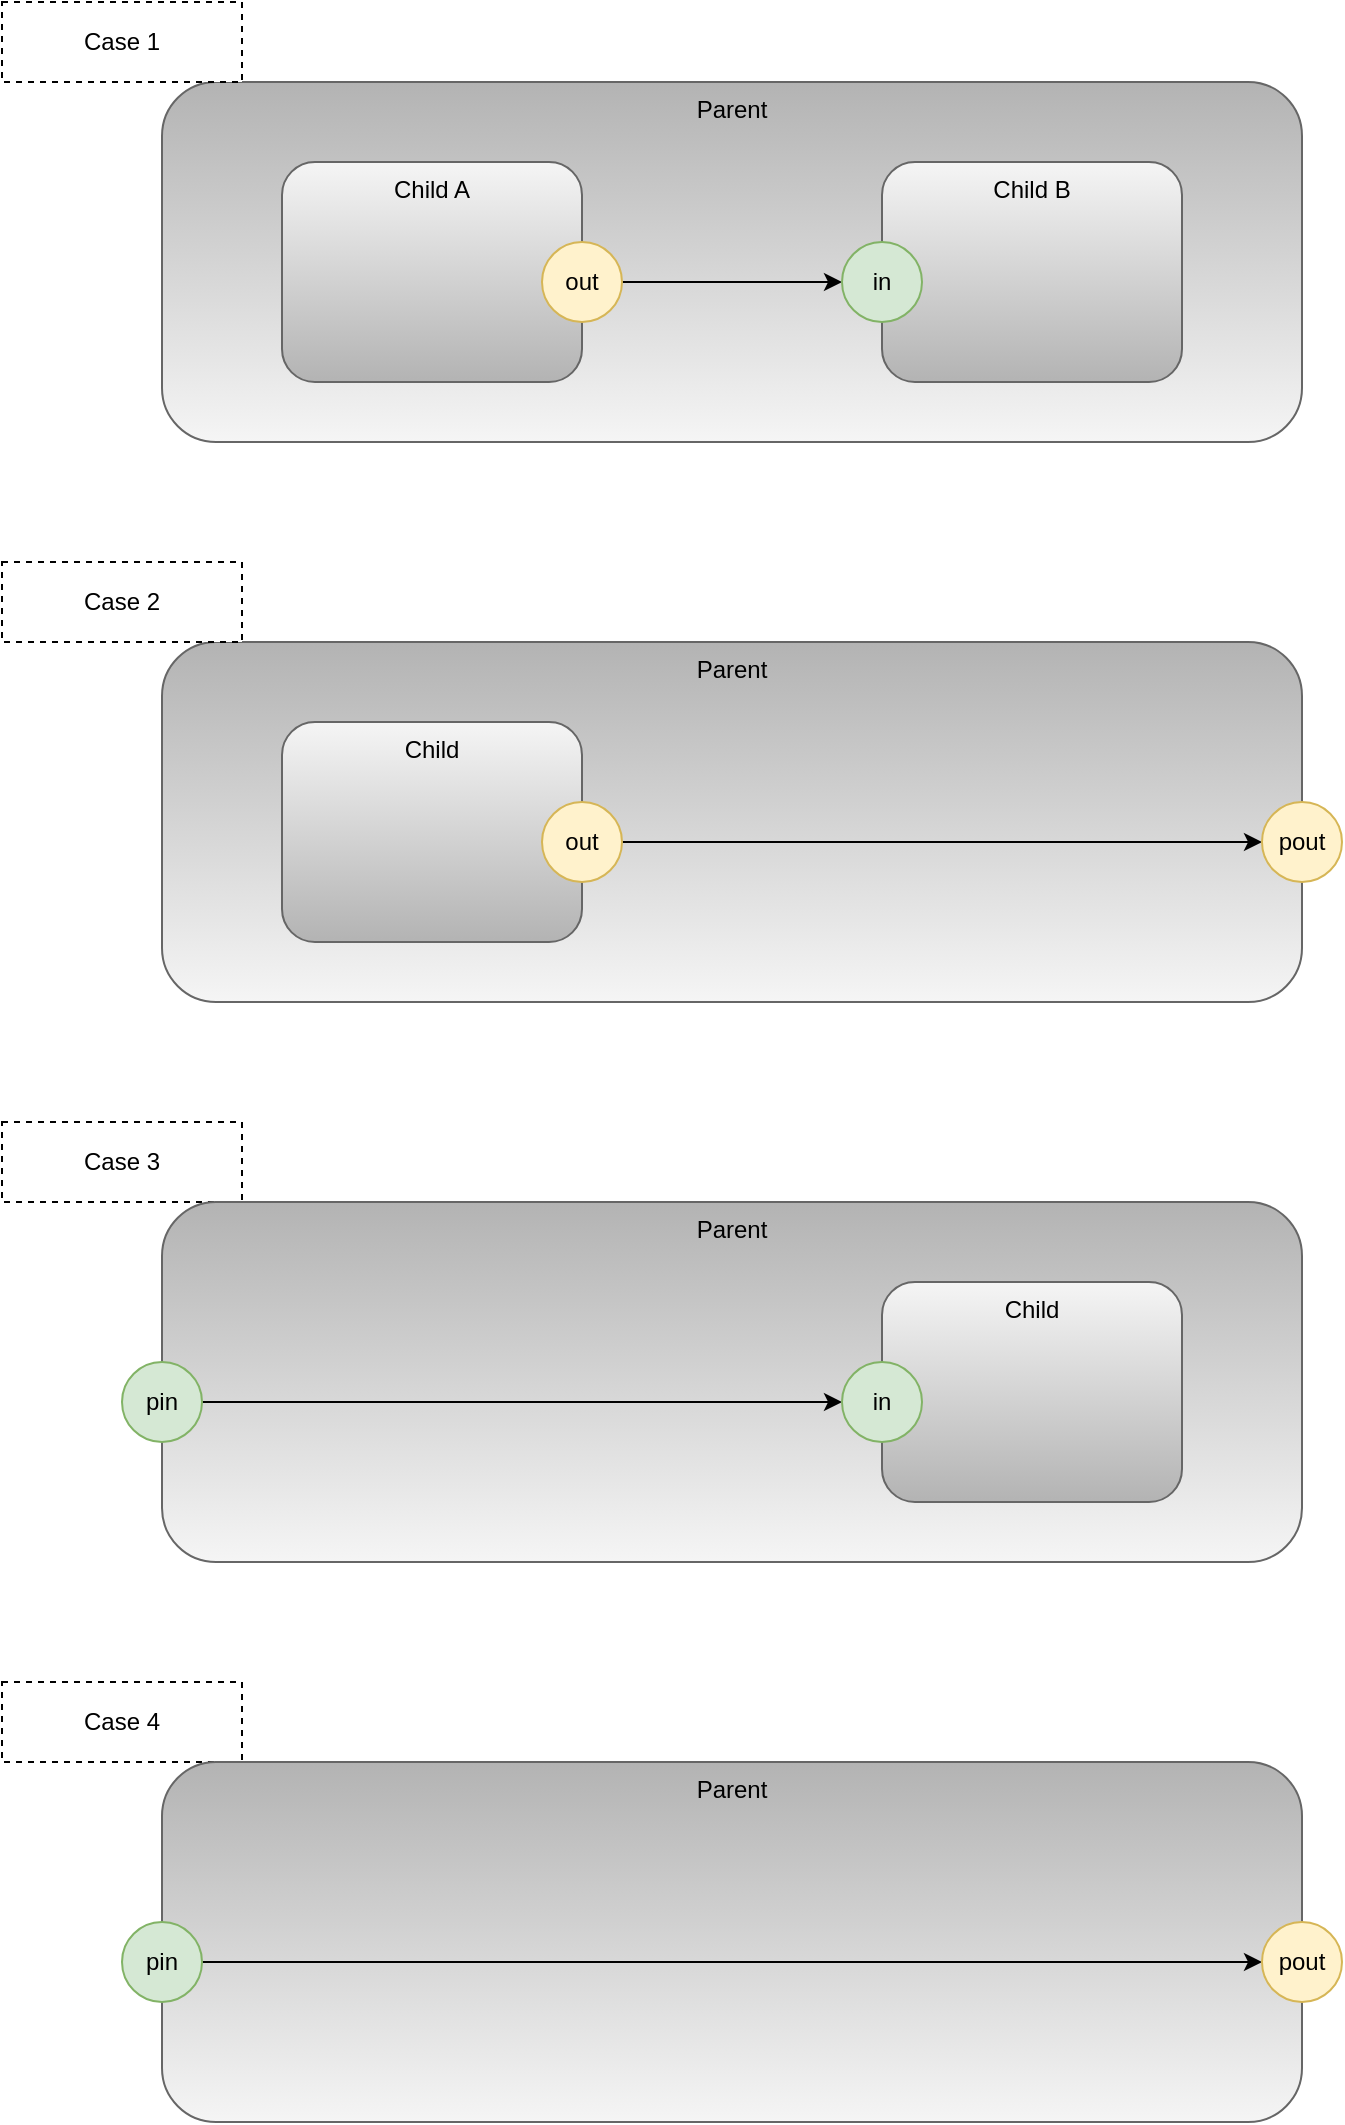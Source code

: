 <mxfile version="14.6.13" type="device" pages="2"><diagram id="z1dBa-XBq_J-z1KAyTjb" name="edge containment"><mxGraphModel dx="1106" dy="1656" grid="1" gridSize="10" guides="1" tooltips="1" connect="1" arrows="1" fold="1" page="1" pageScale="1" pageWidth="1100" pageHeight="850" math="0" shadow="0"><root><mxCell id="0"/><mxCell id="1" parent="0"/><mxCell id="PZkB4WbdfnWZA1phjHV4-8" value="Parent" style="rounded=1;whiteSpace=wrap;html=1;horizontal=1;verticalAlign=top;fillColor=#f5f5f5;strokeColor=#666666;gradientColor=#b3b3b3;gradientDirection=north;" vertex="1" parent="1"><mxGeometry x="120" y="-600" width="570" height="180" as="geometry"/></mxCell><mxCell id="PZkB4WbdfnWZA1phjHV4-1" value="Child A" style="rounded=1;whiteSpace=wrap;html=1;horizontal=1;verticalAlign=top;fillColor=#f5f5f5;strokeColor=#666666;gradientColor=#b3b3b3;" vertex="1" parent="1"><mxGeometry x="180" y="-560" width="150" height="110" as="geometry"/></mxCell><mxCell id="PZkB4WbdfnWZA1phjHV4-7" style="edgeStyle=orthogonalEdgeStyle;rounded=0;orthogonalLoop=1;jettySize=auto;html=1;exitX=1;exitY=0.5;exitDx=0;exitDy=0;" edge="1" parent="1" source="PZkB4WbdfnWZA1phjHV4-2" target="PZkB4WbdfnWZA1phjHV4-6"><mxGeometry relative="1" as="geometry"/></mxCell><mxCell id="PZkB4WbdfnWZA1phjHV4-2" value="out" style="ellipse;whiteSpace=wrap;html=1;aspect=fixed;fillColor=#fff2cc;strokeColor=#d6b656;" vertex="1" parent="1"><mxGeometry x="310" y="-520" width="40" height="40" as="geometry"/></mxCell><mxCell id="PZkB4WbdfnWZA1phjHV4-4" value="Child B" style="rounded=1;whiteSpace=wrap;html=1;horizontal=1;verticalAlign=top;fillColor=#f5f5f5;strokeColor=#666666;gradientColor=#b3b3b3;" vertex="1" parent="1"><mxGeometry x="480" y="-560" width="150" height="110" as="geometry"/></mxCell><mxCell id="PZkB4WbdfnWZA1phjHV4-6" value="in" style="ellipse;whiteSpace=wrap;html=1;aspect=fixed;fillColor=#d5e8d4;strokeColor=#82b366;" vertex="1" parent="1"><mxGeometry x="460" y="-520" width="40" height="40" as="geometry"/></mxCell><mxCell id="PZkB4WbdfnWZA1phjHV4-9" value="Case 1" style="rounded=0;whiteSpace=wrap;html=1;dashed=1;" vertex="1" parent="1"><mxGeometry x="40" y="-640" width="120" height="40" as="geometry"/></mxCell><mxCell id="PZkB4WbdfnWZA1phjHV4-10" value="Parent" style="rounded=1;whiteSpace=wrap;html=1;horizontal=1;verticalAlign=top;fillColor=#f5f5f5;strokeColor=#666666;gradientColor=#b3b3b3;gradientDirection=north;" vertex="1" parent="1"><mxGeometry x="120" y="-320" width="570" height="180" as="geometry"/></mxCell><mxCell id="PZkB4WbdfnWZA1phjHV4-11" value="Child" style="rounded=1;whiteSpace=wrap;html=1;horizontal=1;verticalAlign=top;fillColor=#f5f5f5;strokeColor=#666666;gradientColor=#b3b3b3;" vertex="1" parent="1"><mxGeometry x="180" y="-280" width="150" height="110" as="geometry"/></mxCell><mxCell id="PZkB4WbdfnWZA1phjHV4-12" style="edgeStyle=orthogonalEdgeStyle;rounded=0;orthogonalLoop=1;jettySize=auto;html=1;exitX=1;exitY=0.5;exitDx=0;exitDy=0;" edge="1" parent="1" source="PZkB4WbdfnWZA1phjHV4-13" target="PZkB4WbdfnWZA1phjHV4-15"><mxGeometry relative="1" as="geometry"/></mxCell><mxCell id="PZkB4WbdfnWZA1phjHV4-13" value="out" style="ellipse;whiteSpace=wrap;html=1;aspect=fixed;fillColor=#fff2cc;strokeColor=#d6b656;" vertex="1" parent="1"><mxGeometry x="310" y="-240" width="40" height="40" as="geometry"/></mxCell><mxCell id="PZkB4WbdfnWZA1phjHV4-15" value="pout" style="ellipse;whiteSpace=wrap;html=1;aspect=fixed;fillColor=#fff2cc;strokeColor=#d6b656;" vertex="1" parent="1"><mxGeometry x="670" y="-240" width="40" height="40" as="geometry"/></mxCell><mxCell id="PZkB4WbdfnWZA1phjHV4-16" value="Case 2" style="rounded=0;whiteSpace=wrap;html=1;dashed=1;" vertex="1" parent="1"><mxGeometry x="40" y="-360" width="120" height="40" as="geometry"/></mxCell><mxCell id="PZkB4WbdfnWZA1phjHV4-22" value="Case 3" style="rounded=0;whiteSpace=wrap;html=1;dashed=1;" vertex="1" parent="1"><mxGeometry x="40" y="-80" width="120" height="40" as="geometry"/></mxCell><mxCell id="PZkB4WbdfnWZA1phjHV4-23" value="Parent" style="rounded=1;whiteSpace=wrap;html=1;horizontal=1;verticalAlign=top;fillColor=#f5f5f5;strokeColor=#666666;gradientColor=#b3b3b3;gradientDirection=north;" vertex="1" parent="1"><mxGeometry x="120" y="-40" width="570" height="180" as="geometry"/></mxCell><mxCell id="PZkB4WbdfnWZA1phjHV4-25" style="edgeStyle=orthogonalEdgeStyle;rounded=0;orthogonalLoop=1;jettySize=auto;html=1;exitX=1;exitY=0.5;exitDx=0;exitDy=0;" edge="1" parent="1" source="PZkB4WbdfnWZA1phjHV4-26" target="PZkB4WbdfnWZA1phjHV4-28"><mxGeometry relative="1" as="geometry"/></mxCell><mxCell id="PZkB4WbdfnWZA1phjHV4-26" value="pin" style="ellipse;whiteSpace=wrap;html=1;aspect=fixed;fillColor=#d5e8d4;strokeColor=#82b366;" vertex="1" parent="1"><mxGeometry x="100" y="40" width="40" height="40" as="geometry"/></mxCell><mxCell id="PZkB4WbdfnWZA1phjHV4-27" value="Child" style="rounded=1;whiteSpace=wrap;html=1;horizontal=1;verticalAlign=top;fillColor=#f5f5f5;strokeColor=#666666;gradientColor=#b3b3b3;" vertex="1" parent="1"><mxGeometry x="480" width="150" height="110" as="geometry"/></mxCell><mxCell id="PZkB4WbdfnWZA1phjHV4-28" value="in" style="ellipse;whiteSpace=wrap;html=1;aspect=fixed;fillColor=#d5e8d4;strokeColor=#82b366;" vertex="1" parent="1"><mxGeometry x="460" y="40" width="40" height="40" as="geometry"/></mxCell><mxCell id="PZkB4WbdfnWZA1phjHV4-29" value="Case 4" style="rounded=0;whiteSpace=wrap;html=1;dashed=1;" vertex="1" parent="1"><mxGeometry x="40" y="200" width="120" height="40" as="geometry"/></mxCell><mxCell id="PZkB4WbdfnWZA1phjHV4-30" value="Parent" style="rounded=1;whiteSpace=wrap;html=1;horizontal=1;verticalAlign=top;fillColor=#f5f5f5;strokeColor=#666666;gradientColor=#b3b3b3;gradientDirection=north;" vertex="1" parent="1"><mxGeometry x="120" y="240" width="570" height="180" as="geometry"/></mxCell><mxCell id="PZkB4WbdfnWZA1phjHV4-31" style="edgeStyle=orthogonalEdgeStyle;rounded=0;orthogonalLoop=1;jettySize=auto;html=1;exitX=1;exitY=0.5;exitDx=0;exitDy=0;" edge="1" parent="1" source="PZkB4WbdfnWZA1phjHV4-32" target="PZkB4WbdfnWZA1phjHV4-34"><mxGeometry relative="1" as="geometry"/></mxCell><mxCell id="PZkB4WbdfnWZA1phjHV4-32" value="pin" style="ellipse;whiteSpace=wrap;html=1;aspect=fixed;fillColor=#d5e8d4;strokeColor=#82b366;" vertex="1" parent="1"><mxGeometry x="100" y="320" width="40" height="40" as="geometry"/></mxCell><mxCell id="PZkB4WbdfnWZA1phjHV4-34" value="pout" style="ellipse;whiteSpace=wrap;html=1;aspect=fixed;fillColor=#fff2cc;strokeColor=#d6b656;" vertex="1" parent="1"><mxGeometry x="670" y="320" width="40" height="40" as="geometry"/></mxCell></root></mxGraphModel></diagram><diagram id="hTQq_8fnfHtx_pX_evqf" name="evaluation"><mxGraphModel dx="1106" dy="1656" grid="1" gridSize="10" guides="1" tooltips="1" connect="1" arrows="1" fold="1" page="1" pageScale="1" pageWidth="1100" pageHeight="850" math="0" shadow="0"><root><mxCell id="xuPoldHQvE45upThlASW-0"/><mxCell id="xuPoldHQvE45upThlASW-1" parent="xuPoldHQvE45upThlASW-0"/><mxCell id="dVLx9zqJi_2GQdXXelYi-0" value="Parent" style="rounded=1;whiteSpace=wrap;html=1;horizontal=1;verticalAlign=top;fillColor=#f5f5f5;strokeColor=#666666;gradientColor=#b3b3b3;gradientDirection=north;" vertex="1" parent="xuPoldHQvE45upThlASW-1"><mxGeometry x="120" y="-600" width="570" height="180" as="geometry"/></mxCell><mxCell id="dVLx9zqJi_2GQdXXelYi-1" value="Child A" style="rounded=1;whiteSpace=wrap;html=1;horizontal=1;verticalAlign=top;fillColor=#f5f5f5;strokeColor=#666666;gradientColor=#b3b3b3;" vertex="1" parent="xuPoldHQvE45upThlASW-1"><mxGeometry x="180" y="-560" width="150" height="110" as="geometry"/></mxCell><mxCell id="dVLx9zqJi_2GQdXXelYi-2" style="edgeStyle=orthogonalEdgeStyle;rounded=0;orthogonalLoop=1;jettySize=auto;html=1;exitX=1;exitY=0.5;exitDx=0;exitDy=0;" edge="1" parent="xuPoldHQvE45upThlASW-1" source="dVLx9zqJi_2GQdXXelYi-3" target="dVLx9zqJi_2GQdXXelYi-5"><mxGeometry relative="1" as="geometry"/></mxCell><mxCell id="dVLx9zqJi_2GQdXXelYi-3" value="out" style="ellipse;whiteSpace=wrap;html=1;aspect=fixed;fillColor=#fff2cc;strokeColor=#d6b656;" vertex="1" parent="xuPoldHQvE45upThlASW-1"><mxGeometry x="310" y="-520" width="40" height="40" as="geometry"/></mxCell><mxCell id="dVLx9zqJi_2GQdXXelYi-4" value="Child B" style="rounded=1;whiteSpace=wrap;html=1;horizontal=1;verticalAlign=top;fillColor=#f5f5f5;strokeColor=#666666;gradientColor=#b3b3b3;" vertex="1" parent="xuPoldHQvE45upThlASW-1"><mxGeometry x="480" y="-560" width="150" height="110" as="geometry"/></mxCell><mxCell id="dVLx9zqJi_2GQdXXelYi-5" value="in" style="ellipse;whiteSpace=wrap;html=1;aspect=fixed;fillColor=#d5e8d4;strokeColor=#82b366;" vertex="1" parent="xuPoldHQvE45upThlASW-1"><mxGeometry x="460" y="-520" width="40" height="40" as="geometry"/></mxCell><mxCell id="dVLx9zqJi_2GQdXXelYi-6" value="Case 1" style="rounded=0;whiteSpace=wrap;html=1;dashed=1;" vertex="1" parent="xuPoldHQvE45upThlASW-1"><mxGeometry x="40" y="-640" width="120" height="40" as="geometry"/></mxCell><mxCell id="dVLx9zqJi_2GQdXXelYi-7" value="Parent" style="rounded=1;whiteSpace=wrap;html=1;horizontal=1;verticalAlign=top;fillColor=#f5f5f5;strokeColor=#666666;gradientColor=#b3b3b3;gradientDirection=north;" vertex="1" parent="xuPoldHQvE45upThlASW-1"><mxGeometry x="120" y="-320" width="570" height="180" as="geometry"/></mxCell><mxCell id="dVLx9zqJi_2GQdXXelYi-8" value="Child" style="rounded=1;whiteSpace=wrap;html=1;horizontal=1;verticalAlign=top;fillColor=#f5f5f5;strokeColor=#666666;gradientColor=#b3b3b3;" vertex="1" parent="xuPoldHQvE45upThlASW-1"><mxGeometry x="180" y="-280" width="150" height="110" as="geometry"/></mxCell><mxCell id="dVLx9zqJi_2GQdXXelYi-9" style="edgeStyle=orthogonalEdgeStyle;rounded=0;orthogonalLoop=1;jettySize=auto;html=1;exitX=1;exitY=0.5;exitDx=0;exitDy=0;" edge="1" parent="xuPoldHQvE45upThlASW-1" source="dVLx9zqJi_2GQdXXelYi-10" target="dVLx9zqJi_2GQdXXelYi-11"><mxGeometry relative="1" as="geometry"/></mxCell><mxCell id="dVLx9zqJi_2GQdXXelYi-10" value="out" style="ellipse;whiteSpace=wrap;html=1;aspect=fixed;fillColor=#fff2cc;strokeColor=#d6b656;" vertex="1" parent="xuPoldHQvE45upThlASW-1"><mxGeometry x="310" y="-240" width="40" height="40" as="geometry"/></mxCell><mxCell id="dVLx9zqJi_2GQdXXelYi-11" value="pout" style="ellipse;whiteSpace=wrap;html=1;aspect=fixed;fillColor=#fff2cc;strokeColor=#d6b656;" vertex="1" parent="xuPoldHQvE45upThlASW-1"><mxGeometry x="670" y="-240" width="40" height="40" as="geometry"/></mxCell><mxCell id="dVLx9zqJi_2GQdXXelYi-12" value="Case 2" style="rounded=0;whiteSpace=wrap;html=1;dashed=1;" vertex="1" parent="xuPoldHQvE45upThlASW-1"><mxGeometry x="40" y="-360" width="120" height="40" as="geometry"/></mxCell><mxCell id="dVLx9zqJi_2GQdXXelYi-13" value="Case 3" style="rounded=0;whiteSpace=wrap;html=1;dashed=1;" vertex="1" parent="xuPoldHQvE45upThlASW-1"><mxGeometry x="40" y="-80" width="120" height="40" as="geometry"/></mxCell><mxCell id="dVLx9zqJi_2GQdXXelYi-14" value="Parent" style="rounded=1;whiteSpace=wrap;html=1;horizontal=1;verticalAlign=top;fillColor=#f5f5f5;strokeColor=#666666;gradientColor=#b3b3b3;gradientDirection=north;" vertex="1" parent="xuPoldHQvE45upThlASW-1"><mxGeometry x="120" y="-40" width="570" height="180" as="geometry"/></mxCell><mxCell id="dVLx9zqJi_2GQdXXelYi-15" style="edgeStyle=orthogonalEdgeStyle;rounded=0;orthogonalLoop=1;jettySize=auto;html=1;exitX=1;exitY=0.5;exitDx=0;exitDy=0;" edge="1" parent="xuPoldHQvE45upThlASW-1" source="dVLx9zqJi_2GQdXXelYi-16" target="dVLx9zqJi_2GQdXXelYi-18"><mxGeometry relative="1" as="geometry"/></mxCell><mxCell id="dVLx9zqJi_2GQdXXelYi-16" value="pin" style="ellipse;whiteSpace=wrap;html=1;aspect=fixed;fillColor=#d5e8d4;strokeColor=#82b366;" vertex="1" parent="xuPoldHQvE45upThlASW-1"><mxGeometry x="100" y="40" width="40" height="40" as="geometry"/></mxCell><mxCell id="dVLx9zqJi_2GQdXXelYi-17" value="Child" style="rounded=1;whiteSpace=wrap;html=1;horizontal=1;verticalAlign=top;fillColor=#f5f5f5;strokeColor=#666666;gradientColor=#b3b3b3;" vertex="1" parent="xuPoldHQvE45upThlASW-1"><mxGeometry x="480" width="150" height="110" as="geometry"/></mxCell><mxCell id="dVLx9zqJi_2GQdXXelYi-18" value="in" style="ellipse;whiteSpace=wrap;html=1;aspect=fixed;fillColor=#d5e8d4;strokeColor=#82b366;" vertex="1" parent="xuPoldHQvE45upThlASW-1"><mxGeometry x="460" y="40" width="40" height="40" as="geometry"/></mxCell><mxCell id="dVLx9zqJi_2GQdXXelYi-19" value="Case 4" style="rounded=0;whiteSpace=wrap;html=1;dashed=1;" vertex="1" parent="xuPoldHQvE45upThlASW-1"><mxGeometry x="40" y="200" width="120" height="40" as="geometry"/></mxCell><mxCell id="dVLx9zqJi_2GQdXXelYi-20" value="Parent" style="rounded=1;whiteSpace=wrap;html=1;horizontal=1;verticalAlign=top;fillColor=#f5f5f5;strokeColor=#666666;gradientColor=#b3b3b3;gradientDirection=north;" vertex="1" parent="xuPoldHQvE45upThlASW-1"><mxGeometry x="120" y="240" width="570" height="180" as="geometry"/></mxCell><mxCell id="dVLx9zqJi_2GQdXXelYi-21" style="edgeStyle=orthogonalEdgeStyle;rounded=0;orthogonalLoop=1;jettySize=auto;html=1;exitX=1;exitY=0.5;exitDx=0;exitDy=0;" edge="1" parent="xuPoldHQvE45upThlASW-1" source="dVLx9zqJi_2GQdXXelYi-22" target="dVLx9zqJi_2GQdXXelYi-23"><mxGeometry relative="1" as="geometry"/></mxCell><mxCell id="dVLx9zqJi_2GQdXXelYi-22" value="pin" style="ellipse;whiteSpace=wrap;html=1;aspect=fixed;fillColor=#d5e8d4;strokeColor=#82b366;" vertex="1" parent="xuPoldHQvE45upThlASW-1"><mxGeometry x="100" y="320" width="40" height="40" as="geometry"/></mxCell><mxCell id="dVLx9zqJi_2GQdXXelYi-23" value="pout" style="ellipse;whiteSpace=wrap;html=1;aspect=fixed;fillColor=#fff2cc;strokeColor=#d6b656;" vertex="1" parent="xuPoldHQvE45upThlASW-1"><mxGeometry x="670" y="320" width="40" height="40" as="geometry"/></mxCell><mxCell id="dVLx9zqJi_2GQdXXelYi-24" value="edge (E)" style="rounded=1;whiteSpace=wrap;html=1;verticalAlign=top;" vertex="1" parent="xuPoldHQvE45upThlASW-1"><mxGeometry x="750" y="-600" width="450" height="220" as="geometry"/></mxCell><mxCell id="dVLx9zqJi_2GQdXXelYi-25" value="synonym name of E.source =&amp;gt; Xport" style="rounded=1;whiteSpace=wrap;html=1;verticalAlign=top;" vertex="1" parent="xuPoldHQvE45upThlASW-1"><mxGeometry x="760" y="-570" width="430" height="180" as="geometry"/></mxCell><mxCell id="dVLx9zqJi_2GQdXXelYi-26" value="synonym name of E.target =&amp;gt; Yport" style="rounded=1;whiteSpace=wrap;html=1;verticalAlign=top;" vertex="1" parent="xuPoldHQvE45upThlASW-1"><mxGeometry x="770" y="-540" width="410" height="140" as="geometry"/></mxCell><mxCell id="dVLx9zqJi_2GQdXXelYi-27" value="Xport.component and Yport.component belong to the same Container" style="rounded=1;whiteSpace=wrap;html=1;verticalAlign=top;" vertex="1" parent="xuPoldHQvE45upThlASW-1"><mxGeometry x="780" y="-510" width="390" height="100" as="geometry"/></mxCell><mxCell id="dVLx9zqJi_2GQdXXelYi-29" value="success Parent ≣ (either Xport or Yport).component.parent" style="rounded=1;whiteSpace=wrap;html=1;verticalAlign=top;fillColor=#d5e8d4;strokeColor=#82b366;" vertex="1" parent="xuPoldHQvE45upThlASW-1"><mxGeometry x="810" y="-480" width="330" height="60" as="geometry"/></mxCell><mxCell id="dVLx9zqJi_2GQdXXelYi-35" value="edge (E)" style="rounded=1;whiteSpace=wrap;html=1;verticalAlign=top;" vertex="1" parent="xuPoldHQvE45upThlASW-1"><mxGeometry x="760" y="-320" width="450" height="220" as="geometry"/></mxCell><mxCell id="dVLx9zqJi_2GQdXXelYi-36" value="synonym name of E.source =&amp;gt; ChildPort" style="rounded=1;whiteSpace=wrap;html=1;verticalAlign=top;" vertex="1" parent="xuPoldHQvE45upThlASW-1"><mxGeometry x="770" y="-290" width="430" height="180" as="geometry"/></mxCell><mxCell id="dVLx9zqJi_2GQdXXelYi-37" value="synonym name of E.target =&amp;gt; ParentPort" style="rounded=1;whiteSpace=wrap;html=1;verticalAlign=top;" vertex="1" parent="xuPoldHQvE45upThlASW-1"><mxGeometry x="780" y="-260" width="410" height="140" as="geometry"/></mxCell><mxCell id="dVLx9zqJi_2GQdXXelYi-38" value="ChildPort.component belongs to ParentPort.component" style="rounded=1;whiteSpace=wrap;html=1;verticalAlign=top;" vertex="1" parent="xuPoldHQvE45upThlASW-1"><mxGeometry x="790" y="-230" width="390" height="100" as="geometry"/></mxCell><mxCell id="dVLx9zqJi_2GQdXXelYi-39" value="success Parent ≣ ParentPort.component" style="rounded=1;whiteSpace=wrap;html=1;verticalAlign=top;fillColor=#d5e8d4;strokeColor=#82b366;" vertex="1" parent="xuPoldHQvE45upThlASW-1"><mxGeometry x="820" y="-200" width="330" height="60" as="geometry"/></mxCell><mxCell id="dVLx9zqJi_2GQdXXelYi-40" value="edge (E)" style="rounded=1;whiteSpace=wrap;html=1;verticalAlign=top;" vertex="1" parent="xuPoldHQvE45upThlASW-1"><mxGeometry x="760" y="-40" width="450" height="220" as="geometry"/></mxCell><mxCell id="dVLx9zqJi_2GQdXXelYi-41" value="synonym name of E.source =&amp;gt; ParentPort" style="rounded=1;whiteSpace=wrap;html=1;verticalAlign=top;" vertex="1" parent="xuPoldHQvE45upThlASW-1"><mxGeometry x="770" y="-10" width="430" height="180" as="geometry"/></mxCell><mxCell id="dVLx9zqJi_2GQdXXelYi-42" value="synonym name of E.target =&amp;gt; ChildPort" style="rounded=1;whiteSpace=wrap;html=1;verticalAlign=top;" vertex="1" parent="xuPoldHQvE45upThlASW-1"><mxGeometry x="780" y="20" width="410" height="140" as="geometry"/></mxCell><mxCell id="dVLx9zqJi_2GQdXXelYi-43" value="ChildPort.component belongs to ParentPort.component" style="rounded=1;whiteSpace=wrap;html=1;verticalAlign=top;" vertex="1" parent="xuPoldHQvE45upThlASW-1"><mxGeometry x="790" y="50" width="390" height="100" as="geometry"/></mxCell><mxCell id="dVLx9zqJi_2GQdXXelYi-44" value="success Parent ≣ ParentPort.component" style="rounded=1;whiteSpace=wrap;html=1;verticalAlign=top;fillColor=#d5e8d4;strokeColor=#82b366;" vertex="1" parent="xuPoldHQvE45upThlASW-1"><mxGeometry x="820" y="80" width="330" height="60" as="geometry"/></mxCell><mxCell id="dVLx9zqJi_2GQdXXelYi-45" value="edge (E)" style="rounded=1;whiteSpace=wrap;html=1;verticalAlign=top;" vertex="1" parent="xuPoldHQvE45upThlASW-1"><mxGeometry x="760" y="240" width="450" height="220" as="geometry"/></mxCell><mxCell id="dVLx9zqJi_2GQdXXelYi-46" value="synonym name of E.source =&amp;gt; SourcePort" style="rounded=1;whiteSpace=wrap;html=1;verticalAlign=top;" vertex="1" parent="xuPoldHQvE45upThlASW-1"><mxGeometry x="770" y="270" width="430" height="180" as="geometry"/></mxCell><mxCell id="dVLx9zqJi_2GQdXXelYi-47" value="synonym name of E.target =&amp;gt; TargetPort" style="rounded=1;whiteSpace=wrap;html=1;verticalAlign=top;" vertex="1" parent="xuPoldHQvE45upThlASW-1"><mxGeometry x="780" y="300" width="410" height="140" as="geometry"/></mxCell><mxCell id="dVLx9zqJi_2GQdXXelYi-48" value="SourcePort.component ≣ TargetPort.component" style="rounded=1;whiteSpace=wrap;html=1;verticalAlign=top;" vertex="1" parent="xuPoldHQvE45upThlASW-1"><mxGeometry x="790" y="330" width="390" height="100" as="geometry"/></mxCell><mxCell id="dVLx9zqJi_2GQdXXelYi-49" value="success Parent ≣ (either SourcePort or TargetPort).component" style="rounded=1;whiteSpace=wrap;html=1;verticalAlign=top;fillColor=#d5e8d4;strokeColor=#82b366;" vertex="1" parent="xuPoldHQvE45upThlASW-1"><mxGeometry x="810" y="355" width="350" height="60" as="geometry"/></mxCell><mxCell id="dVLx9zqJi_2GQdXXelYi-51" value="&lt;div&gt;% see evaluation.png&lt;/div&gt;&lt;div&gt;&lt;br&gt;&lt;/div&gt;&lt;div&gt;edge_containment(Parent,Edge) :- edge_containment_case_1(Parent,Edge).&lt;/div&gt;&lt;div&gt;edge_containment(Parent,Edge) :- edge_containment_case_2(Parent,Edge).&lt;/div&gt;&lt;div&gt;edge_containment(Parent,Edge) :- edge_containment_case_3(Parent,Edge).&lt;/div&gt;&lt;div&gt;edge_containment(Parent,Edge) :- edge_containment_case_4(Parent,Edge).&lt;/div&gt;&lt;div&gt;&lt;br&gt;&lt;/div&gt;&lt;div&gt;edge_containment_case_1(Parent,Edge):-&lt;/div&gt;&lt;div&gt;&amp;nbsp; &amp;nbsp; das_fact(kind,Edge,edge),&lt;/div&gt;&lt;div&gt;&amp;nbsp; &amp;nbsp; diagram_fact(source,Edge,SourceLongID),&lt;/div&gt;&lt;div&gt;&amp;nbsp; &amp;nbsp; normalizedName(SourceLongID,Xport),&lt;/div&gt;&lt;div&gt;&amp;nbsp; &amp;nbsp; diagram_fact(target,Edge,TargetLongID),&lt;/div&gt;&lt;div&gt;&amp;nbsp; &amp;nbsp; normalizedName(TargetLongID,Yport),&lt;/div&gt;&lt;div&gt;&amp;nbsp; &amp;nbsp;&amp;nbsp;&lt;/div&gt;&lt;div&gt;&amp;nbsp; &amp;nbsp; % belong to same Container&lt;/div&gt;&lt;div&gt;&amp;nbsp; &amp;nbsp; das_fact(direct_contains,XComponent,Xport),&lt;/div&gt;&lt;div&gt;&amp;nbsp; &amp;nbsp; das_fact(direct_contains,YComponent,Yport),&lt;/div&gt;&lt;div&gt;&amp;nbsp; &amp;nbsp; das_fact(direct_contains,Container,XComponent),&lt;/div&gt;&lt;div&gt;&amp;nbsp; &amp;nbsp; das_fact(direct_contains,Container,YComponent),&lt;/div&gt;&lt;div&gt;&amp;nbsp; &amp;nbsp;&amp;nbsp;&lt;/div&gt;&lt;div&gt;&amp;nbsp; &amp;nbsp; Parent = Container.&lt;/div&gt;&lt;div&gt;&lt;br&gt;&lt;/div&gt;&lt;div&gt;edge_containment_case_2(Parent,Edge):-&lt;/div&gt;&lt;div&gt;&amp;nbsp; &amp;nbsp; das_fact(kind,Edge,edge),&lt;/div&gt;&lt;div&gt;&amp;nbsp; &amp;nbsp; diagram_fact(source,Edge,SourceLongID),&lt;/div&gt;&lt;div&gt;&amp;nbsp; &amp;nbsp; normalizedName(SourceLongID,ChildPort),&lt;/div&gt;&lt;div&gt;&amp;nbsp; &amp;nbsp; diagram_fact(target,Edge,TargetLongID),&lt;/div&gt;&lt;div&gt;&amp;nbsp; &amp;nbsp; normalizedName(TargetLongID,ParentPort),&lt;/div&gt;&lt;div&gt;&amp;nbsp; &amp;nbsp;&amp;nbsp;&lt;/div&gt;&lt;div&gt;&amp;nbsp; &amp;nbsp; % Child belongs to Parent Container&lt;/div&gt;&lt;div&gt;&amp;nbsp; &amp;nbsp; das_fact(direct_contains,ChildComponent,ChildPort),&lt;/div&gt;&lt;div&gt;&amp;nbsp; &amp;nbsp; das_fact(direct_contains,Container,ParentPort),&lt;/div&gt;&lt;div&gt;&amp;nbsp; &amp;nbsp; das_fact(direct_contains,Container,ChildComponent),&lt;/div&gt;&lt;div&gt;&amp;nbsp; &amp;nbsp;&amp;nbsp;&lt;/div&gt;&lt;div&gt;&amp;nbsp; &amp;nbsp; Parent = Container.&lt;/div&gt;&lt;div&gt;&lt;br&gt;&lt;/div&gt;&lt;div&gt;edge_containment_case_3(Parent,Edge):-&lt;/div&gt;&lt;div&gt;&amp;nbsp; &amp;nbsp; das_fact(kind,Edge,edge),&lt;/div&gt;&lt;div&gt;&amp;nbsp; &amp;nbsp; diagram_fact(source,Edge,SourceLongID),&lt;/div&gt;&lt;div&gt;&amp;nbsp; &amp;nbsp; normalizedName(SourceLongID,ParentPort),&lt;/div&gt;&lt;div&gt;&amp;nbsp; &amp;nbsp; diagram_fact(target,Edge,TargetLongID),&lt;/div&gt;&lt;div&gt;&amp;nbsp; &amp;nbsp; normalizedName(TargetLongID,ChildPort),&lt;/div&gt;&lt;div&gt;&amp;nbsp; &amp;nbsp;&amp;nbsp;&lt;/div&gt;&lt;div&gt;&amp;nbsp; &amp;nbsp; % Child belongs to Parent Container&lt;/div&gt;&lt;div&gt;&amp;nbsp; &amp;nbsp; das_fact(direct_contains,ChildComponent,ChildPort),&lt;/div&gt;&lt;div&gt;&amp;nbsp; &amp;nbsp; das_fact(direct_contains,Container,ParentPort),&lt;/div&gt;&lt;div&gt;&amp;nbsp; &amp;nbsp; das_fact(direct_contains,Container,ChildComponent),&lt;/div&gt;&lt;div&gt;&amp;nbsp; &amp;nbsp;&amp;nbsp;&lt;/div&gt;&lt;div&gt;&amp;nbsp; &amp;nbsp; Parent = Container.&lt;/div&gt;&lt;div&gt;&lt;br&gt;&lt;/div&gt;&lt;div&gt;edge_containment_case_4(Parent,Edge):-&lt;/div&gt;&lt;div&gt;&amp;nbsp; &amp;nbsp; das_fact(kind,Edge,edge),&lt;/div&gt;&lt;div&gt;&amp;nbsp; &amp;nbsp; diagram_fact(source,Edge,SourceLongID),&lt;/div&gt;&lt;div&gt;&amp;nbsp; &amp;nbsp; normalizedName(SourceLongID,SourcePort),&lt;/div&gt;&lt;div&gt;&amp;nbsp; &amp;nbsp; diagram_fact(target,Edge,TargetLongID),&lt;/div&gt;&lt;div&gt;&amp;nbsp; &amp;nbsp; normalizedName(TargetLongID,TargetPort),&lt;/div&gt;&lt;div&gt;&amp;nbsp; &amp;nbsp;&amp;nbsp;&lt;/div&gt;&lt;div&gt;&amp;nbsp; &amp;nbsp; das_fact(direct_contains,Container,SourcePort),&lt;/div&gt;&lt;div&gt;&amp;nbsp; &amp;nbsp; das_fact(direct_contains,Container,TargetPort),&lt;/div&gt;&lt;div&gt;&amp;nbsp; &amp;nbsp;&amp;nbsp;&lt;/div&gt;&lt;div&gt;&amp;nbsp; &amp;nbsp; Parent = Container.&lt;/div&gt;&lt;div&gt;&lt;br&gt;&lt;/div&gt;&lt;div&gt;normalizedName(LongID,ID):- diagram_fact(synonym,ID,LongID).&lt;/div&gt;&lt;div&gt;normalizedName(ID,ID):- \+ diagram_fact(synonym,ID,_).&lt;/div&gt;&lt;div&gt;&lt;br&gt;&lt;/div&gt;" style="rounded=0;whiteSpace=wrap;html=1;align=left;spacingLeft=5;" vertex="1" parent="xuPoldHQvE45upThlASW-1"><mxGeometry x="160" y="590" width="480" height="940" as="geometry"/></mxCell><mxCell id="dVLx9zqJi_2GQdXXelYi-52" value="alpha transpilation of above diagrams into PROLOG (swipl)" style="rounded=0;whiteSpace=wrap;html=1;dashed=1;" vertex="1" parent="xuPoldHQvE45upThlASW-1"><mxGeometry x="160" y="520" width="180" height="60" as="geometry"/></mxCell></root></mxGraphModel></diagram></mxfile>